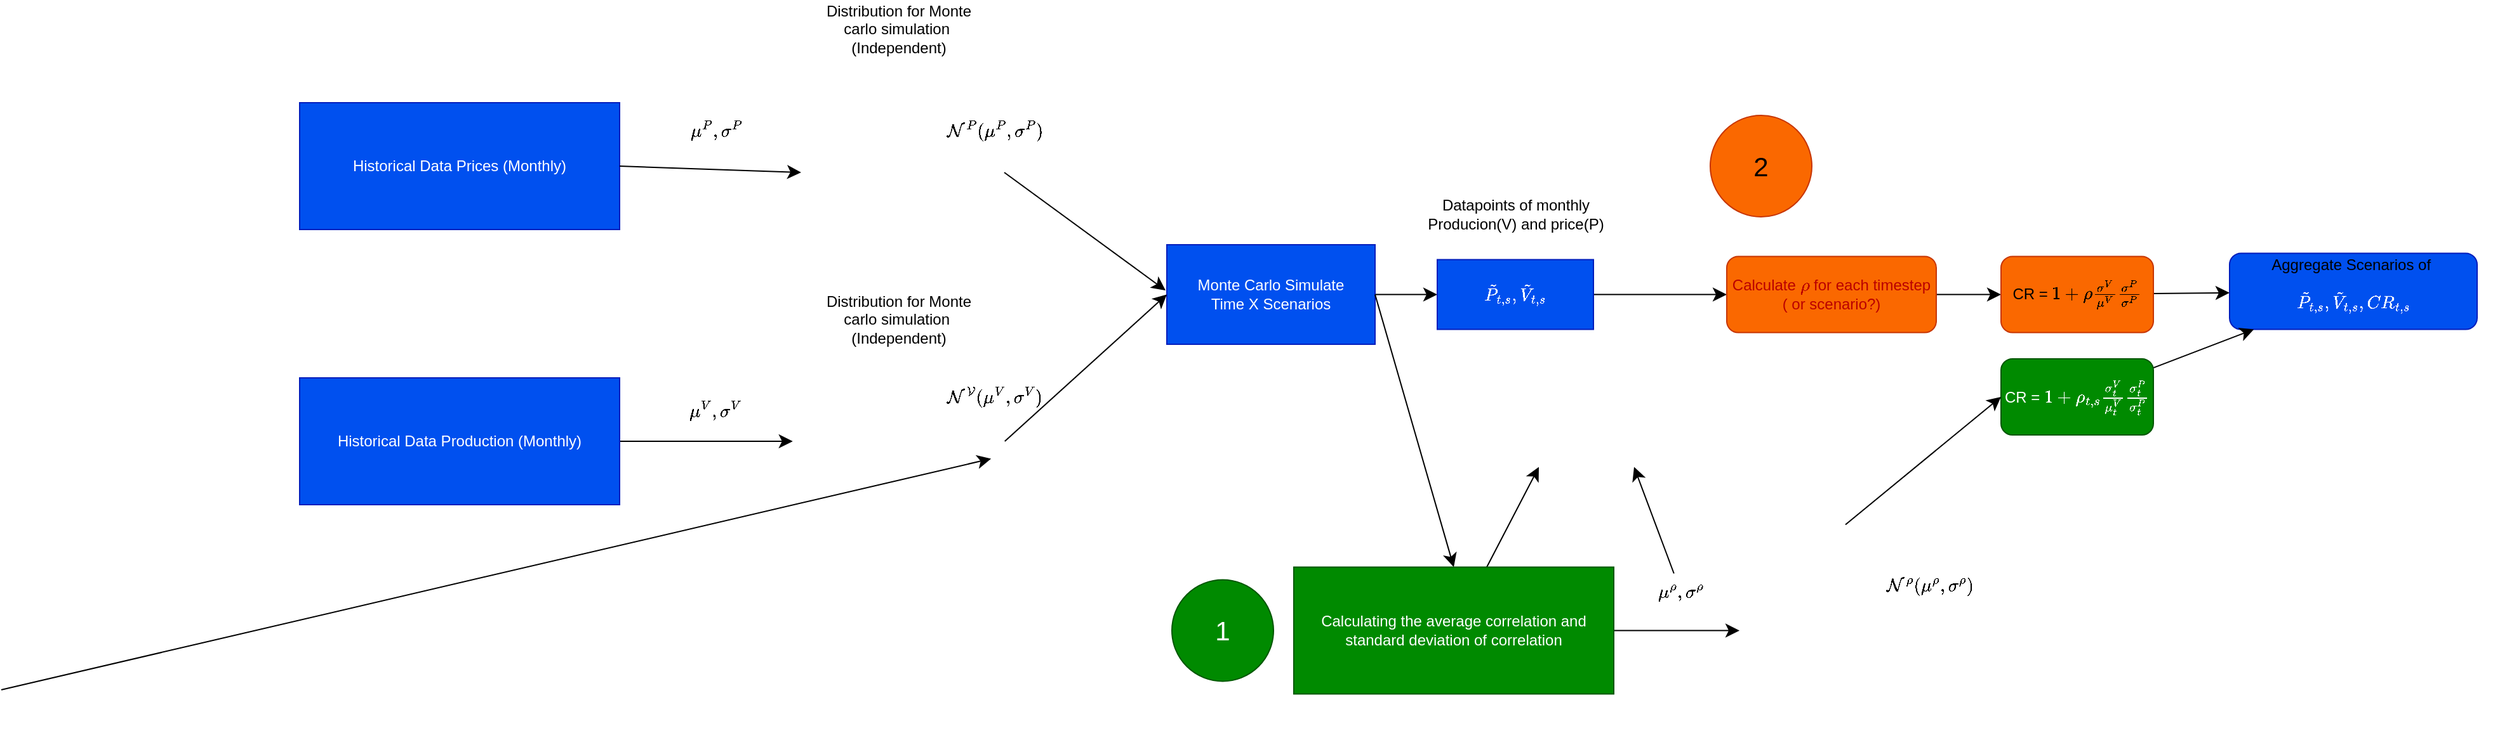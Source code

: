<mxfile version="27.1.3">
  <diagram name="Page-1" id="2HANtyJ_it4PDFtXh0c_">
    <mxGraphModel dx="2547" dy="1442" grid="0" gridSize="10" guides="1" tooltips="1" connect="1" arrows="1" fold="1" page="0" pageScale="1" pageWidth="827" pageHeight="1169" background="light-dark(#FFFFFF,#FFFFFF)" math="1" shadow="0">
      <root>
        <mxCell id="0" />
        <mxCell id="1" parent="0" />
        <mxCell id="16FuGiX_0qU9tq5BaQ8X-1" value="Historical Data Prices (Monthly)" style="rounded=0;whiteSpace=wrap;html=1;fillColor=#0050ef;fontColor=#ffffff;strokeColor=#001DBC;" vertex="1" parent="1">
          <mxGeometry x="-496" y="-161" width="252" height="100" as="geometry" />
        </mxCell>
        <mxCell id="16FuGiX_0qU9tq5BaQ8X-2" value="" style="shape=image;verticalLabelPosition=bottom;labelBackgroundColor=default;verticalAlign=top;aspect=fixed;imageAspect=0;image=https://static.thenounproject.com/png/991167-200.png;" vertex="1" parent="1">
          <mxGeometry x="-101" y="-186" width="160" height="160" as="geometry" />
        </mxCell>
        <mxCell id="16FuGiX_0qU9tq5BaQ8X-3" value="" style="shape=image;verticalLabelPosition=bottom;labelBackgroundColor=default;verticalAlign=top;aspect=fixed;imageAspect=0;image=https://static.thenounproject.com/png/991167-200.png;imageBackground=none;" vertex="1" parent="1">
          <mxGeometry x="-107.62" y="22.5" width="167" height="167" as="geometry" />
        </mxCell>
        <mxCell id="16FuGiX_0qU9tq5BaQ8X-9" value="" style="edgeStyle=none;curved=1;rounded=0;orthogonalLoop=1;jettySize=auto;html=1;fontSize=12;startSize=8;endSize=8;strokeColor=light-dark(#000000,#000000);" edge="1" parent="1" source="16FuGiX_0qU9tq5BaQ8X-4" target="16FuGiX_0qU9tq5BaQ8X-3">
          <mxGeometry relative="1" as="geometry" />
        </mxCell>
        <mxCell id="16FuGiX_0qU9tq5BaQ8X-4" value="Historical Data Production (Monthly)" style="rounded=0;whiteSpace=wrap;html=1;fillColor=#0050ef;fontColor=#ffffff;strokeColor=#001DBC;" vertex="1" parent="1">
          <mxGeometry x="-496" y="56" width="252" height="100" as="geometry" />
        </mxCell>
        <mxCell id="16FuGiX_0qU9tq5BaQ8X-7" style="edgeStyle=none;curved=1;rounded=0;orthogonalLoop=1;jettySize=auto;html=1;exitX=0.5;exitY=1;exitDx=0;exitDy=0;fontSize=12;startSize=8;endSize=8;" edge="1" parent="1">
          <mxGeometry relative="1" as="geometry">
            <mxPoint x="48.576" y="119.727" as="targetPoint" />
            <mxPoint x="-731" y="302" as="sourcePoint" />
          </mxGeometry>
        </mxCell>
        <mxCell id="16FuGiX_0qU9tq5BaQ8X-10" value="$$\mu^V,\sigma^V$$" style="text;html=1;align=center;verticalAlign=middle;whiteSpace=wrap;rounded=0;fontColor=light-dark(#000000,#000000);" vertex="1" parent="1">
          <mxGeometry x="-198" y="67" width="60" height="30" as="geometry" />
        </mxCell>
        <mxCell id="16FuGiX_0qU9tq5BaQ8X-11" value="$$\mu^P,\sigma^P$$" style="text;html=1;align=center;verticalAlign=middle;whiteSpace=wrap;rounded=0;fontColor=light-dark(#000000,#000000);" vertex="1" parent="1">
          <mxGeometry x="-198" y="-154" width="60" height="30" as="geometry" />
        </mxCell>
        <mxCell id="16FuGiX_0qU9tq5BaQ8X-12" value="&lt;font style=&quot;color: light-dark(rgb(0, 0, 0), rgb(0, 0, 0));&quot;&gt;Distribution for Monte carlo simulation&amp;nbsp; (Independent)&lt;/font&gt;" style="text;html=1;align=center;verticalAlign=middle;whiteSpace=wrap;rounded=0;" vertex="1" parent="1">
          <mxGeometry x="-92" y="-242" width="135.75" height="45" as="geometry" />
        </mxCell>
        <mxCell id="16FuGiX_0qU9tq5BaQ8X-23" value="" style="edgeStyle=none;curved=1;rounded=0;orthogonalLoop=1;jettySize=auto;html=1;fontSize=12;startSize=8;endSize=8;strokeColor=light-dark(#000000,#000000);" edge="1" parent="1" source="16FuGiX_0qU9tq5BaQ8X-13" target="16FuGiX_0qU9tq5BaQ8X-20">
          <mxGeometry relative="1" as="geometry" />
        </mxCell>
        <mxCell id="16FuGiX_0qU9tq5BaQ8X-13" value="Monte Carlo Simulate&lt;br&gt;Time X Scenarios" style="rounded=0;whiteSpace=wrap;html=1;fillColor=#0050ef;fontColor=#ffffff;strokeColor=#001DBC;" vertex="1" parent="1">
          <mxGeometry x="187" y="-49" width="164" height="78.5" as="geometry" />
        </mxCell>
        <mxCell id="16FuGiX_0qU9tq5BaQ8X-14" value="$$\mathcal{N}^P(\mu^P,\sigma^P)$$" style="text;html=1;align=center;verticalAlign=middle;whiteSpace=wrap;rounded=0;fontColor=light-dark(#000000,#000000);" vertex="1" parent="1">
          <mxGeometry x="22" y="-154" width="60" height="30" as="geometry" />
        </mxCell>
        <mxCell id="16FuGiX_0qU9tq5BaQ8X-15" value="$$\mathcal{N^V}(\mu^V,\sigma^V)$$" style="text;html=1;align=center;verticalAlign=middle;whiteSpace=wrap;rounded=0;fontColor=light-dark(#000000,#000000);" vertex="1" parent="1">
          <mxGeometry x="22" y="56" width="60" height="30" as="geometry" />
        </mxCell>
        <mxCell id="16FuGiX_0qU9tq5BaQ8X-16" value="" style="endArrow=classic;html=1;rounded=0;fontSize=12;startSize=8;endSize=8;curved=1;fontColor=light-dark(#000000,#000000);exitX=1;exitY=0.5;exitDx=0;exitDy=0;entryX=0;entryY=0.5;entryDx=0;entryDy=0;strokeColor=light-dark(#000000,#000000);" edge="1" parent="1" source="16FuGiX_0qU9tq5BaQ8X-3" target="16FuGiX_0qU9tq5BaQ8X-13">
          <mxGeometry width="50" height="50" relative="1" as="geometry">
            <mxPoint x="-41" y="56" as="sourcePoint" />
            <mxPoint x="9" y="6" as="targetPoint" />
          </mxGeometry>
        </mxCell>
        <mxCell id="16FuGiX_0qU9tq5BaQ8X-17" value="" style="endArrow=classic;html=1;rounded=0;fontSize=12;startSize=8;endSize=8;curved=1;fontColor=light-dark(#000000,#000000);exitX=1;exitY=0.5;exitDx=0;exitDy=0;strokeColor=light-dark(#000000,#000000);" edge="1" parent="1" source="16FuGiX_0qU9tq5BaQ8X-2">
          <mxGeometry width="50" height="50" relative="1" as="geometry">
            <mxPoint x="69" y="116" as="sourcePoint" />
            <mxPoint x="186" y="-13" as="targetPoint" />
          </mxGeometry>
        </mxCell>
        <mxCell id="16FuGiX_0qU9tq5BaQ8X-45" value="" style="edgeStyle=none;curved=1;rounded=0;orthogonalLoop=1;jettySize=auto;html=1;fontSize=12;startSize=8;endSize=8;strokeColor=light-dark(#000000,#000000);" edge="1" parent="1" source="16FuGiX_0qU9tq5BaQ8X-20" target="16FuGiX_0qU9tq5BaQ8X-44">
          <mxGeometry relative="1" as="geometry" />
        </mxCell>
        <mxCell id="16FuGiX_0qU9tq5BaQ8X-20" value="$$\tilde{P}_{t,s},\tilde{V}_{t,s}$$" style="rounded=0;whiteSpace=wrap;html=1;fillColor=#0050ef;fontColor=#ffffff;strokeColor=#001DBC;" vertex="1" parent="1">
          <mxGeometry x="400" y="-37.25" width="123" height="55" as="geometry" />
        </mxCell>
        <mxCell id="16FuGiX_0qU9tq5BaQ8X-22" value="&lt;font style=&quot;color: light-dark(rgb(0, 0, 0), rgb(0, 0, 0));&quot;&gt;Distribution for Monte carlo simulation&amp;nbsp; (Independent)&lt;/font&gt;" style="text;html=1;align=center;verticalAlign=middle;whiteSpace=wrap;rounded=0;" vertex="1" parent="1">
          <mxGeometry x="-92" y="-13" width="135.75" height="45" as="geometry" />
        </mxCell>
        <mxCell id="16FuGiX_0qU9tq5BaQ8X-24" value="Datapoints of monthly Producion(V) and price(P)" style="text;html=1;align=center;verticalAlign=middle;whiteSpace=wrap;rounded=0;fontColor=light-dark(#000000,#000000);" vertex="1" parent="1">
          <mxGeometry x="386.5" y="-97" width="150" height="48" as="geometry" />
        </mxCell>
        <mxCell id="16FuGiX_0qU9tq5BaQ8X-27" value="" style="endArrow=classic;html=1;rounded=0;fontSize=12;startSize=8;endSize=8;curved=1;exitX=1;exitY=0.5;exitDx=0;exitDy=0;entryX=0;entryY=0.5;entryDx=0;entryDy=0;strokeColor=light-dark(#000000,#000000);" edge="1" parent="1" source="16FuGiX_0qU9tq5BaQ8X-1" target="16FuGiX_0qU9tq5BaQ8X-2">
          <mxGeometry width="50" height="50" relative="1" as="geometry">
            <mxPoint x="-191" y="129" as="sourcePoint" />
            <mxPoint x="-141" y="79" as="targetPoint" />
          </mxGeometry>
        </mxCell>
        <mxCell id="16FuGiX_0qU9tq5BaQ8X-43" value="&lt;font style=&quot;color: light-dark(rgb(0, 0, 0), rgb(0, 0, 0)); font-size: 21px;&quot;&gt;2&lt;/font&gt;" style="ellipse;whiteSpace=wrap;html=1;aspect=fixed;fillColor=#fa6800;fontColor=#000000;strokeColor=#C73500;" vertex="1" parent="1">
          <mxGeometry x="615" y="-151" width="80" height="80" as="geometry" />
        </mxCell>
        <mxCell id="16FuGiX_0qU9tq5BaQ8X-55" value="" style="edgeStyle=none;curved=1;rounded=0;orthogonalLoop=1;jettySize=auto;html=1;fontSize=12;startSize=8;endSize=8;strokeColor=light-dark(#000000,#000000);" edge="1" parent="1" source="16FuGiX_0qU9tq5BaQ8X-44" target="16FuGiX_0qU9tq5BaQ8X-53">
          <mxGeometry relative="1" as="geometry" />
        </mxCell>
        <mxCell id="16FuGiX_0qU9tq5BaQ8X-44" value="&lt;font color=&quot;rgba(0, 0, 0, 0)&quot;&gt;Calculate \(\rho\) for each timestep ( or scenario?)&lt;/font&gt;" style="rounded=1;whiteSpace=wrap;html=1;fillColor=#fa6800;fontColor=#000000;strokeColor=#C73500;" vertex="1" parent="1">
          <mxGeometry x="628" y="-39.75" width="165" height="60" as="geometry" />
        </mxCell>
        <mxCell id="16FuGiX_0qU9tq5BaQ8X-46" value="&lt;font style=&quot;color: light-dark(rgb(0, 0, 0), rgb(0, 0, 0));&quot;&gt;Aggregate Scenarios of&amp;nbsp;&lt;/font&gt;$$\tilde{P}_{t,s},\tilde{V}_{t,s},CR_{t,s}$$" style="rounded=1;whiteSpace=wrap;html=1;fillColor=#0050ef;fontColor=#ffffff;strokeColor=#001DBC;" vertex="1" parent="1">
          <mxGeometry x="1024" y="-42.25" width="195" height="60" as="geometry" />
        </mxCell>
        <mxCell id="16FuGiX_0qU9tq5BaQ8X-49" value="" style="edgeStyle=none;curved=1;rounded=0;orthogonalLoop=1;jettySize=auto;html=1;fontSize=12;startSize=8;endSize=8;strokeColor=light-dark(#000000,#000000);" edge="1" parent="1" source="16FuGiX_0qU9tq5BaQ8X-47" target="16FuGiX_0qU9tq5BaQ8X-46">
          <mxGeometry relative="1" as="geometry" />
        </mxCell>
        <mxCell id="16FuGiX_0qU9tq5BaQ8X-47" value="CR = \( 1 + \rho_{t,s}\frac{\sigma^V_t}{\mu^V_t}\frac{\sigma^P_t}{\sigma^P_t} \)" style="rounded=1;whiteSpace=wrap;html=1;fillColor=#008a00;fontColor=#ffffff;strokeColor=#005700;" vertex="1" parent="1">
          <mxGeometry x="844" y="41" width="120" height="60" as="geometry" />
        </mxCell>
        <mxCell id="16FuGiX_0qU9tq5BaQ8X-51" value="" style="edgeStyle=none;curved=1;rounded=0;orthogonalLoop=1;jettySize=auto;html=1;fontSize=12;startSize=8;endSize=8;strokeColor=light-dark(#000000,#000000);exitX=1;exitY=0.5;exitDx=0;exitDy=0;entryX=0.5;entryY=0;entryDx=0;entryDy=0;" edge="1" parent="1" source="16FuGiX_0qU9tq5BaQ8X-13" target="16FuGiX_0qU9tq5BaQ8X-61">
          <mxGeometry relative="1" as="geometry">
            <mxPoint x="361" as="sourcePoint" />
            <mxPoint x="400" y="65.5" as="targetPoint" />
          </mxGeometry>
        </mxCell>
        <mxCell id="16FuGiX_0qU9tq5BaQ8X-56" value="" style="edgeStyle=none;curved=1;rounded=0;orthogonalLoop=1;jettySize=auto;html=1;fontSize=12;startSize=8;endSize=8;strokeColor=light-dark(#000000,#000000);" edge="1" parent="1" source="16FuGiX_0qU9tq5BaQ8X-53" target="16FuGiX_0qU9tq5BaQ8X-46">
          <mxGeometry relative="1" as="geometry" />
        </mxCell>
        <mxCell id="16FuGiX_0qU9tq5BaQ8X-53" value="CR = \( 1 + \rho\frac{\sigma^V}{\mu^V}\frac{\sigma^P}{\sigma^P} \)" style="rounded=1;whiteSpace=wrap;html=1;fillColor=#fa6800;fontColor=#000000;strokeColor=#C73500;" vertex="1" parent="1">
          <mxGeometry x="844" y="-39.75" width="120" height="60" as="geometry" />
        </mxCell>
        <mxCell id="16FuGiX_0qU9tq5BaQ8X-58" value="&lt;font style=&quot;font-size: 21px;&quot;&gt;1&lt;/font&gt;" style="ellipse;whiteSpace=wrap;html=1;aspect=fixed;fillColor=#008a00;fontColor=#ffffff;strokeColor=#005700;" vertex="1" parent="1">
          <mxGeometry x="191" y="215.25" width="80" height="80" as="geometry" />
        </mxCell>
        <mxCell id="16FuGiX_0qU9tq5BaQ8X-59" value="" style="edgeStyle=none;curved=1;rounded=0;orthogonalLoop=1;jettySize=auto;html=1;fontSize=12;startSize=8;endSize=8;" edge="1" parent="1" source="16FuGiX_0qU9tq5BaQ8X-61">
          <mxGeometry relative="1" as="geometry">
            <mxPoint x="480" y="126.25" as="targetPoint" />
          </mxGeometry>
        </mxCell>
        <mxCell id="16FuGiX_0qU9tq5BaQ8X-60" value="" style="edgeStyle=none;curved=1;rounded=0;orthogonalLoop=1;jettySize=auto;html=1;fontSize=12;startSize=8;endSize=8;strokeColor=light-dark(#000000,#000000);" edge="1" parent="1" source="16FuGiX_0qU9tq5BaQ8X-61" target="16FuGiX_0qU9tq5BaQ8X-64">
          <mxGeometry relative="1" as="geometry" />
        </mxCell>
        <mxCell id="16FuGiX_0qU9tq5BaQ8X-61" value="Calculating the average correlation and standard deviation of correlation" style="rounded=0;whiteSpace=wrap;html=1;fillColor=#008a00;fontColor=#ffffff;strokeColor=#005700;" vertex="1" parent="1">
          <mxGeometry x="287" y="205.25" width="252" height="100" as="geometry" />
        </mxCell>
        <mxCell id="16FuGiX_0qU9tq5BaQ8X-64" value="" style="shape=image;verticalLabelPosition=bottom;labelBackgroundColor=default;verticalAlign=top;aspect=fixed;imageAspect=0;image=https://static.thenounproject.com/png/991167-200.png;imageBackground=none;" vertex="1" parent="1">
          <mxGeometry x="638" y="171.75" width="167" height="167" as="geometry" />
        </mxCell>
        <mxCell id="16FuGiX_0qU9tq5BaQ8X-65" value="$$\mathcal{N^\rho}(\mu^\rho,\sigma^\rho)$$" style="text;html=1;align=center;verticalAlign=middle;whiteSpace=wrap;rounded=0;fontColor=light-dark(#000000,#000000);" vertex="1" parent="1">
          <mxGeometry x="758" y="205.25" width="60" height="30" as="geometry" />
        </mxCell>
        <mxCell id="16FuGiX_0qU9tq5BaQ8X-66" value="" style="edgeStyle=none;curved=1;rounded=0;orthogonalLoop=1;jettySize=auto;html=1;fontSize=12;startSize=8;endSize=8;" edge="1" parent="1" source="16FuGiX_0qU9tq5BaQ8X-67">
          <mxGeometry relative="1" as="geometry">
            <mxPoint x="555" y="126.25" as="targetPoint" />
          </mxGeometry>
        </mxCell>
        <mxCell id="16FuGiX_0qU9tq5BaQ8X-67" value="&lt;span&gt;&lt;font style=&quot;color: light-dark(rgb(0, 0, 0), rgb(0, 0, 0));&quot;&gt;$$\mu^\rho,\sigma^\rho$$&lt;/font&gt;&lt;/span&gt;" style="text;html=1;align=center;verticalAlign=middle;whiteSpace=wrap;rounded=0;" vertex="1" parent="1">
          <mxGeometry x="562" y="210.25" width="60" height="30" as="geometry" />
        </mxCell>
        <mxCell id="16FuGiX_0qU9tq5BaQ8X-68" value="" style="endArrow=classic;html=1;rounded=0;fontSize=12;startSize=8;endSize=8;curved=1;exitX=0.5;exitY=0;exitDx=0;exitDy=0;entryX=0;entryY=0.5;entryDx=0;entryDy=0;strokeColor=light-dark(#000000,#000000);" edge="1" parent="1" source="16FuGiX_0qU9tq5BaQ8X-64" target="16FuGiX_0qU9tq5BaQ8X-47">
          <mxGeometry width="50" height="50" relative="1" as="geometry">
            <mxPoint x="726" y="107.25" as="sourcePoint" />
            <mxPoint x="828" y="-31.75" as="targetPoint" />
          </mxGeometry>
        </mxCell>
      </root>
    </mxGraphModel>
  </diagram>
</mxfile>
